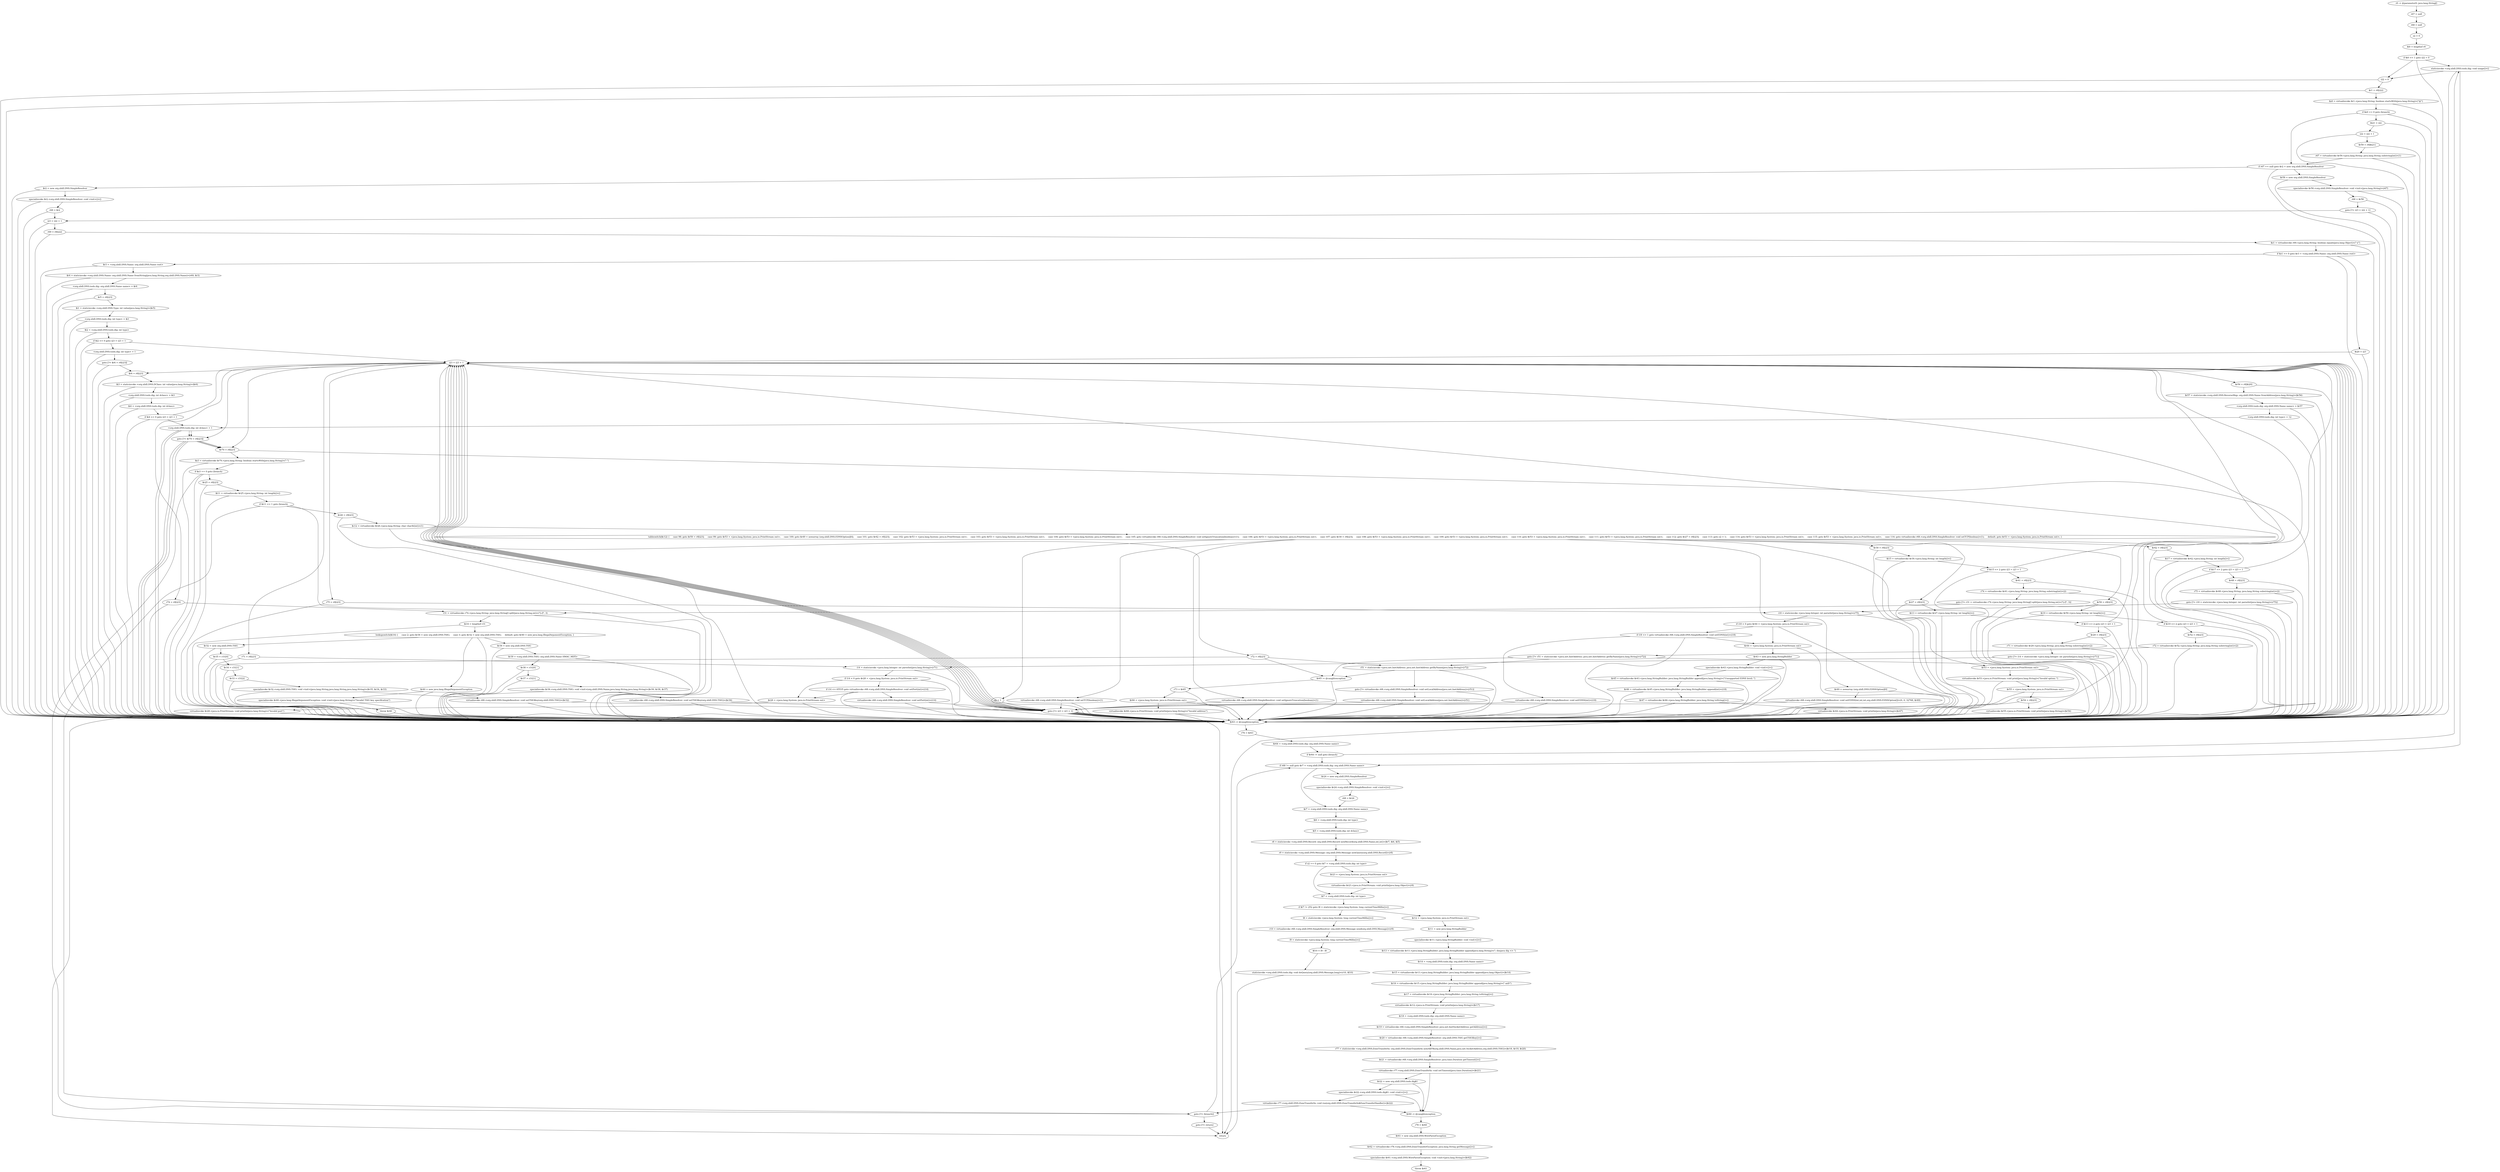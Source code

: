 digraph "unitGraph" {
    "r0 := @parameter0: java.lang.String[]"
    "r67 = null"
    "r68 = null"
    "z2 = 0"
    "$i0 = lengthof r0"
    "if $i0 >= 1 goto i22 = 0"
    "staticinvoke <org.xbill.DNS.tools.dig: void usage()>()"
    "i22 = 0"
    "$r1 = r0[i22]"
    "$z0 = virtualinvoke $r1.<java.lang.String: boolean startsWith(java.lang.String)>(\"@\")"
    "if $z0 == 0 goto (branch)"
    "$i21 = i22"
    "i22 = i22 + 1"
    "$r59 = r0[$i21]"
    "r67 = virtualinvoke $r59.<java.lang.String: java.lang.String substring(int)>(1)"
    "if r67 == null goto $r2 = new org.xbill.DNS.SimpleResolver"
    "$r58 = new org.xbill.DNS.SimpleResolver"
    "specialinvoke $r58.<org.xbill.DNS.SimpleResolver: void <init>(java.lang.String)>(r67)"
    "r68 = $r58"
    "goto [?= i23 = i22 + 1]"
    "$r2 = new org.xbill.DNS.SimpleResolver"
    "specialinvoke $r2.<org.xbill.DNS.SimpleResolver: void <init>()>()"
    "r68 = $r2"
    "i23 = i22 + 1"
    "r69 = r0[i22]"
    "$z1 = virtualinvoke r69.<java.lang.String: boolean equals(java.lang.Object)>(\"-x\")"
    "if $z1 == 0 goto $r3 = <org.xbill.DNS.Name: org.xbill.DNS.Name root>"
    "$i20 = i23"
    "i23 = i23 + 1"
    "$r56 = r0[$i20]"
    "$r57 = staticinvoke <org.xbill.DNS.ReverseMap: org.xbill.DNS.Name fromAddress(java.lang.String)>($r56)"
    "<org.xbill.DNS.tools.dig: org.xbill.DNS.Name name> = $r57"
    "<org.xbill.DNS.tools.dig: int type> = 12"
    "<org.xbill.DNS.tools.dig: int dclass> = 1"
    "goto [?= $r70 = r0[i23]]"
    "$r3 = <org.xbill.DNS.Name: org.xbill.DNS.Name root>"
    "$r4 = staticinvoke <org.xbill.DNS.Name: org.xbill.DNS.Name fromString(java.lang.String,org.xbill.DNS.Name)>(r69, $r3)"
    "<org.xbill.DNS.tools.dig: org.xbill.DNS.Name name> = $r4"
    "$r5 = r0[i23]"
    "$i1 = staticinvoke <org.xbill.DNS.Type: int value(java.lang.String)>($r5)"
    "<org.xbill.DNS.tools.dig: int type> = $i1"
    "$i2 = <org.xbill.DNS.tools.dig: int type>"
    "if $i2 >= 0 goto i23 = i23 + 1"
    "<org.xbill.DNS.tools.dig: int type> = 1"
    "goto [?= $r6 = r0[i23]]"
    "$r6 = r0[i23]"
    "$i3 = staticinvoke <org.xbill.DNS.DClass: int value(java.lang.String)>($r6)"
    "<org.xbill.DNS.tools.dig: int dclass> = $i3"
    "$i4 = <org.xbill.DNS.tools.dig: int dclass>"
    "if $i4 >= 0 goto i23 = i23 + 1"
    "$r70 = r0[i23]"
    "$z3 = virtualinvoke $r70.<java.lang.String: boolean startsWith(java.lang.String)>(\"-\")"
    "if $z3 == 0 goto (branch)"
    "$r25 = r0[i23]"
    "$i11 = virtualinvoke $r25.<java.lang.String: int length()>()"
    "if $i11 <= 1 goto (branch)"
    "$r26 = r0[i23]"
    "$c12 = virtualinvoke $r26.<java.lang.String: char charAt(int)>(1)"
    "tableswitch($c12) {     case 98: goto $r50 = r0[i23];     case 99: goto $r53 = <java.lang.System: java.io.PrintStream out>;     case 100: goto $r49 = newarray (org.xbill.DNS.EDNSOption)[0];     case 101: goto $r42 = r0[i23];     case 102: goto $r53 = <java.lang.System: java.io.PrintStream out>;     case 103: goto $r53 = <java.lang.System: java.io.PrintStream out>;     case 104: goto $r53 = <java.lang.System: java.io.PrintStream out>;     case 105: goto virtualinvoke r68.<org.xbill.DNS.SimpleResolver: void setIgnoreTruncation(boolean)>(1);     case 106: goto $r53 = <java.lang.System: java.io.PrintStream out>;     case 107: goto $r30 = r0[i23];     case 108: goto $r53 = <java.lang.System: java.io.PrintStream out>;     case 109: goto $r53 = <java.lang.System: java.io.PrintStream out>;     case 110: goto $r53 = <java.lang.System: java.io.PrintStream out>;     case 111: goto $r53 = <java.lang.System: java.io.PrintStream out>;     case 112: goto $r27 = r0[i23];     case 113: goto z2 = 1;     case 114: goto $r53 = <java.lang.System: java.io.PrintStream out>;     case 115: goto $r53 = <java.lang.System: java.io.PrintStream out>;     case 116: goto virtualinvoke r68.<org.xbill.DNS.SimpleResolver: void setTCP(boolean)>(1);     default: goto $r53 = <java.lang.System: java.io.PrintStream out>; }"
    "$r27 = r0[i23]"
    "$i13 = virtualinvoke $r27.<java.lang.String: int length()>()"
    "if $i13 <= 2 goto i23 = i23 + 1"
    "$r29 = r0[i23]"
    "r71 = virtualinvoke $r29.<java.lang.String: java.lang.String substring(int)>(2)"
    "goto [?= i14 = staticinvoke <java.lang.Integer: int parseInt(java.lang.String)>(r71)]"
    "r71 = r0[i23]"
    "i14 = staticinvoke <java.lang.Integer: int parseInt(java.lang.String)>(r71)"
    "if i14 < 0 goto $r28 = <java.lang.System: java.io.PrintStream out>"
    "if i14 <= 65535 goto virtualinvoke r68.<org.xbill.DNS.SimpleResolver: void setPort(int)>(i14)"
    "$r28 = <java.lang.System: java.io.PrintStream out>"
    "virtualinvoke $r28.<java.io.PrintStream: void println(java.lang.String)>(\"Invalid port\")"
    "return"
    "virtualinvoke r68.<org.xbill.DNS.SimpleResolver: void setPort(int)>(i14)"
    "goto [?= i23 = i23 + 1]"
    "$r50 = r0[i23]"
    "$i19 = virtualinvoke $r50.<java.lang.String: int length()>()"
    "if $i19 <= 2 goto i23 = i23 + 1"
    "$r52 = r0[i23]"
    "r72 = virtualinvoke $r52.<java.lang.String: java.lang.String substring(int)>(2)"
    "goto [?= r51 = staticinvoke <java.net.InetAddress: java.net.InetAddress getByName(java.lang.String)>(r72)]"
    "r72 = r0[i23]"
    "r51 = staticinvoke <java.net.InetAddress: java.net.InetAddress getByName(java.lang.String)>(r72)"
    "goto [?= virtualinvoke r68.<org.xbill.DNS.SimpleResolver: void setLocalAddress(java.net.InetAddress)>(r51)]"
    "$r65 := @caughtexception"
    "r73 = $r65"
    "$r66 = <java.lang.System: java.io.PrintStream out>"
    "virtualinvoke $r66.<java.io.PrintStream: void println(java.lang.String)>(\"Invalid address\")"
    "virtualinvoke r68.<org.xbill.DNS.SimpleResolver: void setLocalAddress(java.net.InetAddress)>(r51)"
    "$r30 = r0[i23]"
    "$i15 = virtualinvoke $r30.<java.lang.String: int length()>()"
    "if $i15 <= 2 goto i23 = i23 + 1"
    "$r41 = r0[i23]"
    "r74 = virtualinvoke $r41.<java.lang.String: java.lang.String substring(int)>(2)"
    "goto [?= r31 = virtualinvoke r74.<java.lang.String: java.lang.String[] split(java.lang.String,int)>(\"[:/]\", 3)]"
    "r74 = r0[i23]"
    "r31 = virtualinvoke r74.<java.lang.String: java.lang.String[] split(java.lang.String,int)>(\"[:/]\", 3)"
    "$i16 = lengthof r31"
    "lookupswitch($i16) {     case 2: goto $r36 = new org.xbill.DNS.TSIG;     case 3: goto $r32 = new org.xbill.DNS.TSIG;     default: goto $r40 = new java.lang.IllegalArgumentException; }"
    "$r36 = new org.xbill.DNS.TSIG"
    "$r39 = <org.xbill.DNS.TSIG: org.xbill.DNS.Name HMAC_MD5>"
    "$r38 = r31[0]"
    "$r37 = r31[1]"
    "specialinvoke $r36.<org.xbill.DNS.TSIG: void <init>(org.xbill.DNS.Name,java.lang.String,java.lang.String)>($r39, $r38, $r37)"
    "virtualinvoke r68.<org.xbill.DNS.SimpleResolver: void setTSIGKey(org.xbill.DNS.TSIG)>($r36)"
    "$r32 = new org.xbill.DNS.TSIG"
    "$r35 = r31[0]"
    "$r34 = r31[1]"
    "$r33 = r31[2]"
    "specialinvoke $r32.<org.xbill.DNS.TSIG: void <init>(java.lang.String,java.lang.String,java.lang.String)>($r35, $r34, $r33)"
    "virtualinvoke r68.<org.xbill.DNS.SimpleResolver: void setTSIGKey(org.xbill.DNS.TSIG)>($r32)"
    "$r40 = new java.lang.IllegalArgumentException"
    "specialinvoke $r40.<java.lang.IllegalArgumentException: void <init>(java.lang.String)>(\"Invalid TSIG key specification\")"
    "throw $r40"
    "virtualinvoke r68.<org.xbill.DNS.SimpleResolver: void setTCP(boolean)>(1)"
    "virtualinvoke r68.<org.xbill.DNS.SimpleResolver: void setIgnoreTruncation(boolean)>(1)"
    "$r42 = r0[i23]"
    "$i17 = virtualinvoke $r42.<java.lang.String: int length()>()"
    "if $i17 <= 2 goto i23 = i23 + 1"
    "$r48 = r0[i23]"
    "r75 = virtualinvoke $r48.<java.lang.String: java.lang.String substring(int)>(2)"
    "goto [?= i18 = staticinvoke <java.lang.Integer: int parseInt(java.lang.String)>(r75)]"
    "r75 = r0[i23]"
    "i18 = staticinvoke <java.lang.Integer: int parseInt(java.lang.String)>(r75)"
    "if i18 < 0 goto $r44 = <java.lang.System: java.io.PrintStream out>"
    "if i18 <= 1 goto virtualinvoke r68.<org.xbill.DNS.SimpleResolver: void setEDNS(int)>(i18)"
    "$r44 = <java.lang.System: java.io.PrintStream out>"
    "$r43 = new java.lang.StringBuilder"
    "specialinvoke $r43.<java.lang.StringBuilder: void <init>()>()"
    "$r45 = virtualinvoke $r43.<java.lang.StringBuilder: java.lang.StringBuilder append(java.lang.String)>(\"Unsupported EDNS level: \")"
    "$r46 = virtualinvoke $r45.<java.lang.StringBuilder: java.lang.StringBuilder append(int)>(i18)"
    "$r47 = virtualinvoke $r46.<java.lang.StringBuilder: java.lang.String toString()>()"
    "virtualinvoke $r44.<java.io.PrintStream: void println(java.lang.String)>($r47)"
    "virtualinvoke r68.<org.xbill.DNS.SimpleResolver: void setEDNS(int)>(i18)"
    "$r49 = newarray (org.xbill.DNS.EDNSOption)[0]"
    "virtualinvoke r68.<org.xbill.DNS.SimpleResolver: void setEDNS(int,int,int,org.xbill.DNS.EDNSOption[])>(0, 0, 32768, $r49)"
    "z2 = 1"
    "$r53 = <java.lang.System: java.io.PrintStream out>"
    "virtualinvoke $r53.<java.io.PrintStream: void print(java.lang.String)>(\"Invalid option: \")"
    "$r55 = <java.lang.System: java.io.PrintStream out>"
    "$r54 = r0[i23]"
    "virtualinvoke $r55.<java.io.PrintStream: void println(java.lang.String)>($r54)"
    "goto [?= (branch)]"
    "$r63 := @caughtexception"
    "r76 = $r63"
    "$r64 = <org.xbill.DNS.tools.dig: org.xbill.DNS.Name name>"
    "if $r64 != null goto (branch)"
    "if r68 != null goto $r7 = <org.xbill.DNS.tools.dig: org.xbill.DNS.Name name>"
    "$r24 = new org.xbill.DNS.SimpleResolver"
    "specialinvoke $r24.<org.xbill.DNS.SimpleResolver: void <init>()>()"
    "r68 = $r24"
    "$r7 = <org.xbill.DNS.tools.dig: org.xbill.DNS.Name name>"
    "$i6 = <org.xbill.DNS.tools.dig: int type>"
    "$i5 = <org.xbill.DNS.tools.dig: int dclass>"
    "r8 = staticinvoke <org.xbill.DNS.Record: org.xbill.DNS.Record newRecord(org.xbill.DNS.Name,int,int)>($r7, $i6, $i5)"
    "r9 = staticinvoke <org.xbill.DNS.Message: org.xbill.DNS.Message newQuery(org.xbill.DNS.Record)>(r8)"
    "if z2 == 0 goto $i7 = <org.xbill.DNS.tools.dig: int type>"
    "$r23 = <java.lang.System: java.io.PrintStream out>"
    "virtualinvoke $r23.<java.io.PrintStream: void println(java.lang.Object)>(r9)"
    "$i7 = <org.xbill.DNS.tools.dig: int type>"
    "if $i7 != 252 goto l8 = staticinvoke <java.lang.System: long currentTimeMillis()>()"
    "$r12 = <java.lang.System: java.io.PrintStream out>"
    "$r11 = new java.lang.StringBuilder"
    "specialinvoke $r11.<java.lang.StringBuilder: void <init>()>()"
    "$r13 = virtualinvoke $r11.<java.lang.StringBuilder: java.lang.StringBuilder append(java.lang.String)>(\"; dnsjava dig <> \")"
    "$r14 = <org.xbill.DNS.tools.dig: org.xbill.DNS.Name name>"
    "$r15 = virtualinvoke $r13.<java.lang.StringBuilder: java.lang.StringBuilder append(java.lang.Object)>($r14)"
    "$r16 = virtualinvoke $r15.<java.lang.StringBuilder: java.lang.StringBuilder append(java.lang.String)>(\" axfr\")"
    "$r17 = virtualinvoke $r16.<java.lang.StringBuilder: java.lang.String toString()>()"
    "virtualinvoke $r12.<java.io.PrintStream: void println(java.lang.String)>($r17)"
    "$r18 = <org.xbill.DNS.tools.dig: org.xbill.DNS.Name name>"
    "$r19 = virtualinvoke r68.<org.xbill.DNS.SimpleResolver: java.net.InetSocketAddress getAddress()>()"
    "$r20 = virtualinvoke r68.<org.xbill.DNS.SimpleResolver: org.xbill.DNS.TSIG getTSIGKey()>()"
    "r77 = staticinvoke <org.xbill.DNS.ZoneTransferIn: org.xbill.DNS.ZoneTransferIn newAXFR(org.xbill.DNS.Name,java.net.SocketAddress,org.xbill.DNS.TSIG)>($r18, $r19, $r20)"
    "$r21 = virtualinvoke r68.<org.xbill.DNS.SimpleResolver: java.time.Duration getTimeout()>()"
    "virtualinvoke r77.<org.xbill.DNS.ZoneTransferIn: void setTimeout(java.time.Duration)>($r21)"
    "$r22 = new org.xbill.DNS.tools.dig$1"
    "specialinvoke $r22.<org.xbill.DNS.tools.dig$1: void <init>()>()"
    "virtualinvoke r77.<org.xbill.DNS.ZoneTransferIn: void run(org.xbill.DNS.ZoneTransferIn$ZoneTransferHandler)>($r22)"
    "$r60 := @caughtexception"
    "r78 = $r60"
    "$r61 = new org.xbill.DNS.WireParseException"
    "$r62 = virtualinvoke r78.<org.xbill.DNS.ZoneTransferException: java.lang.String getMessage()>()"
    "specialinvoke $r61.<org.xbill.DNS.WireParseException: void <init>(java.lang.String)>($r62)"
    "throw $r61"
    "goto [?= return]"
    "l8 = staticinvoke <java.lang.System: long currentTimeMillis()>()"
    "r10 = virtualinvoke r68.<org.xbill.DNS.SimpleResolver: org.xbill.DNS.Message send(org.xbill.DNS.Message)>(r9)"
    "l9 = staticinvoke <java.lang.System: long currentTimeMillis()>()"
    "$l10 = l9 - l8"
    "staticinvoke <org.xbill.DNS.tools.dig: void doQuery(org.xbill.DNS.Message,long)>(r10, $l10)"
    "r0 := @parameter0: java.lang.String[]"->"r67 = null";
    "r67 = null"->"r68 = null";
    "r68 = null"->"z2 = 0";
    "z2 = 0"->"$i0 = lengthof r0";
    "$i0 = lengthof r0"->"if $i0 >= 1 goto i22 = 0";
    "if $i0 >= 1 goto i22 = 0"->"staticinvoke <org.xbill.DNS.tools.dig: void usage()>()";
    "if $i0 >= 1 goto i22 = 0"->"i22 = 0";
    "if $i0 >= 1 goto i22 = 0"->"$r63 := @caughtexception";
    "staticinvoke <org.xbill.DNS.tools.dig: void usage()>()"->"i22 = 0";
    "staticinvoke <org.xbill.DNS.tools.dig: void usage()>()"->"$r63 := @caughtexception";
    "i22 = 0"->"$r1 = r0[i22]";
    "i22 = 0"->"$r63 := @caughtexception";
    "$r1 = r0[i22]"->"$z0 = virtualinvoke $r1.<java.lang.String: boolean startsWith(java.lang.String)>(\"@\")";
    "$r1 = r0[i22]"->"$r63 := @caughtexception";
    "$z0 = virtualinvoke $r1.<java.lang.String: boolean startsWith(java.lang.String)>(\"@\")"->"if $z0 == 0 goto (branch)";
    "$z0 = virtualinvoke $r1.<java.lang.String: boolean startsWith(java.lang.String)>(\"@\")"->"$r63 := @caughtexception";
    "if $z0 == 0 goto (branch)"->"$i21 = i22";
    "if $z0 == 0 goto (branch)"->"if r67 == null goto $r2 = new org.xbill.DNS.SimpleResolver";
    "if $z0 == 0 goto (branch)"->"$r63 := @caughtexception";
    "$i21 = i22"->"i22 = i22 + 1";
    "$i21 = i22"->"$r63 := @caughtexception";
    "i22 = i22 + 1"->"$r59 = r0[$i21]";
    "i22 = i22 + 1"->"$r63 := @caughtexception";
    "$r59 = r0[$i21]"->"r67 = virtualinvoke $r59.<java.lang.String: java.lang.String substring(int)>(1)";
    "$r59 = r0[$i21]"->"$r63 := @caughtexception";
    "r67 = virtualinvoke $r59.<java.lang.String: java.lang.String substring(int)>(1)"->"if r67 == null goto $r2 = new org.xbill.DNS.SimpleResolver";
    "r67 = virtualinvoke $r59.<java.lang.String: java.lang.String substring(int)>(1)"->"$r63 := @caughtexception";
    "if r67 == null goto $r2 = new org.xbill.DNS.SimpleResolver"->"$r58 = new org.xbill.DNS.SimpleResolver";
    "if r67 == null goto $r2 = new org.xbill.DNS.SimpleResolver"->"$r2 = new org.xbill.DNS.SimpleResolver";
    "if r67 == null goto $r2 = new org.xbill.DNS.SimpleResolver"->"$r63 := @caughtexception";
    "$r58 = new org.xbill.DNS.SimpleResolver"->"specialinvoke $r58.<org.xbill.DNS.SimpleResolver: void <init>(java.lang.String)>(r67)";
    "$r58 = new org.xbill.DNS.SimpleResolver"->"$r63 := @caughtexception";
    "specialinvoke $r58.<org.xbill.DNS.SimpleResolver: void <init>(java.lang.String)>(r67)"->"r68 = $r58";
    "specialinvoke $r58.<org.xbill.DNS.SimpleResolver: void <init>(java.lang.String)>(r67)"->"$r63 := @caughtexception";
    "r68 = $r58"->"goto [?= i23 = i22 + 1]";
    "r68 = $r58"->"$r63 := @caughtexception";
    "goto [?= i23 = i22 + 1]"->"i23 = i22 + 1";
    "goto [?= i23 = i22 + 1]"->"$r63 := @caughtexception";
    "$r2 = new org.xbill.DNS.SimpleResolver"->"specialinvoke $r2.<org.xbill.DNS.SimpleResolver: void <init>()>()";
    "$r2 = new org.xbill.DNS.SimpleResolver"->"$r63 := @caughtexception";
    "specialinvoke $r2.<org.xbill.DNS.SimpleResolver: void <init>()>()"->"r68 = $r2";
    "specialinvoke $r2.<org.xbill.DNS.SimpleResolver: void <init>()>()"->"$r63 := @caughtexception";
    "r68 = $r2"->"i23 = i22 + 1";
    "r68 = $r2"->"$r63 := @caughtexception";
    "i23 = i22 + 1"->"r69 = r0[i22]";
    "i23 = i22 + 1"->"$r63 := @caughtexception";
    "r69 = r0[i22]"->"$z1 = virtualinvoke r69.<java.lang.String: boolean equals(java.lang.Object)>(\"-x\")";
    "r69 = r0[i22]"->"$r63 := @caughtexception";
    "$z1 = virtualinvoke r69.<java.lang.String: boolean equals(java.lang.Object)>(\"-x\")"->"if $z1 == 0 goto $r3 = <org.xbill.DNS.Name: org.xbill.DNS.Name root>";
    "$z1 = virtualinvoke r69.<java.lang.String: boolean equals(java.lang.Object)>(\"-x\")"->"$r63 := @caughtexception";
    "if $z1 == 0 goto $r3 = <org.xbill.DNS.Name: org.xbill.DNS.Name root>"->"$i20 = i23";
    "if $z1 == 0 goto $r3 = <org.xbill.DNS.Name: org.xbill.DNS.Name root>"->"$r3 = <org.xbill.DNS.Name: org.xbill.DNS.Name root>";
    "if $z1 == 0 goto $r3 = <org.xbill.DNS.Name: org.xbill.DNS.Name root>"->"$r63 := @caughtexception";
    "$i20 = i23"->"i23 = i23 + 1";
    "$i20 = i23"->"$r63 := @caughtexception";
    "i23 = i23 + 1"->"$r56 = r0[$i20]";
    "i23 = i23 + 1"->"$r63 := @caughtexception";
    "$r56 = r0[$i20]"->"$r57 = staticinvoke <org.xbill.DNS.ReverseMap: org.xbill.DNS.Name fromAddress(java.lang.String)>($r56)";
    "$r56 = r0[$i20]"->"$r63 := @caughtexception";
    "$r57 = staticinvoke <org.xbill.DNS.ReverseMap: org.xbill.DNS.Name fromAddress(java.lang.String)>($r56)"->"<org.xbill.DNS.tools.dig: org.xbill.DNS.Name name> = $r57";
    "$r57 = staticinvoke <org.xbill.DNS.ReverseMap: org.xbill.DNS.Name fromAddress(java.lang.String)>($r56)"->"$r63 := @caughtexception";
    "<org.xbill.DNS.tools.dig: org.xbill.DNS.Name name> = $r57"->"<org.xbill.DNS.tools.dig: int type> = 12";
    "<org.xbill.DNS.tools.dig: org.xbill.DNS.Name name> = $r57"->"$r63 := @caughtexception";
    "<org.xbill.DNS.tools.dig: int type> = 12"->"<org.xbill.DNS.tools.dig: int dclass> = 1";
    "<org.xbill.DNS.tools.dig: int type> = 12"->"$r63 := @caughtexception";
    "<org.xbill.DNS.tools.dig: int dclass> = 1"->"goto [?= $r70 = r0[i23]]";
    "<org.xbill.DNS.tools.dig: int dclass> = 1"->"$r63 := @caughtexception";
    "goto [?= $r70 = r0[i23]]"->"$r70 = r0[i23]";
    "goto [?= $r70 = r0[i23]]"->"$r63 := @caughtexception";
    "$r3 = <org.xbill.DNS.Name: org.xbill.DNS.Name root>"->"$r4 = staticinvoke <org.xbill.DNS.Name: org.xbill.DNS.Name fromString(java.lang.String,org.xbill.DNS.Name)>(r69, $r3)";
    "$r3 = <org.xbill.DNS.Name: org.xbill.DNS.Name root>"->"$r63 := @caughtexception";
    "$r4 = staticinvoke <org.xbill.DNS.Name: org.xbill.DNS.Name fromString(java.lang.String,org.xbill.DNS.Name)>(r69, $r3)"->"<org.xbill.DNS.tools.dig: org.xbill.DNS.Name name> = $r4";
    "$r4 = staticinvoke <org.xbill.DNS.Name: org.xbill.DNS.Name fromString(java.lang.String,org.xbill.DNS.Name)>(r69, $r3)"->"$r63 := @caughtexception";
    "<org.xbill.DNS.tools.dig: org.xbill.DNS.Name name> = $r4"->"$r5 = r0[i23]";
    "<org.xbill.DNS.tools.dig: org.xbill.DNS.Name name> = $r4"->"$r63 := @caughtexception";
    "$r5 = r0[i23]"->"$i1 = staticinvoke <org.xbill.DNS.Type: int value(java.lang.String)>($r5)";
    "$r5 = r0[i23]"->"$r63 := @caughtexception";
    "$i1 = staticinvoke <org.xbill.DNS.Type: int value(java.lang.String)>($r5)"->"<org.xbill.DNS.tools.dig: int type> = $i1";
    "$i1 = staticinvoke <org.xbill.DNS.Type: int value(java.lang.String)>($r5)"->"$r63 := @caughtexception";
    "<org.xbill.DNS.tools.dig: int type> = $i1"->"$i2 = <org.xbill.DNS.tools.dig: int type>";
    "<org.xbill.DNS.tools.dig: int type> = $i1"->"$r63 := @caughtexception";
    "$i2 = <org.xbill.DNS.tools.dig: int type>"->"if $i2 >= 0 goto i23 = i23 + 1";
    "$i2 = <org.xbill.DNS.tools.dig: int type>"->"$r63 := @caughtexception";
    "if $i2 >= 0 goto i23 = i23 + 1"->"<org.xbill.DNS.tools.dig: int type> = 1";
    "if $i2 >= 0 goto i23 = i23 + 1"->"i23 = i23 + 1";
    "if $i2 >= 0 goto i23 = i23 + 1"->"$r63 := @caughtexception";
    "<org.xbill.DNS.tools.dig: int type> = 1"->"goto [?= $r6 = r0[i23]]";
    "<org.xbill.DNS.tools.dig: int type> = 1"->"$r63 := @caughtexception";
    "goto [?= $r6 = r0[i23]]"->"$r6 = r0[i23]";
    "goto [?= $r6 = r0[i23]]"->"$r63 := @caughtexception";
    "i23 = i23 + 1"->"$r6 = r0[i23]";
    "i23 = i23 + 1"->"$r63 := @caughtexception";
    "$r6 = r0[i23]"->"$i3 = staticinvoke <org.xbill.DNS.DClass: int value(java.lang.String)>($r6)";
    "$r6 = r0[i23]"->"$r63 := @caughtexception";
    "$i3 = staticinvoke <org.xbill.DNS.DClass: int value(java.lang.String)>($r6)"->"<org.xbill.DNS.tools.dig: int dclass> = $i3";
    "$i3 = staticinvoke <org.xbill.DNS.DClass: int value(java.lang.String)>($r6)"->"$r63 := @caughtexception";
    "<org.xbill.DNS.tools.dig: int dclass> = $i3"->"$i4 = <org.xbill.DNS.tools.dig: int dclass>";
    "<org.xbill.DNS.tools.dig: int dclass> = $i3"->"$r63 := @caughtexception";
    "$i4 = <org.xbill.DNS.tools.dig: int dclass>"->"if $i4 >= 0 goto i23 = i23 + 1";
    "$i4 = <org.xbill.DNS.tools.dig: int dclass>"->"$r63 := @caughtexception";
    "if $i4 >= 0 goto i23 = i23 + 1"->"<org.xbill.DNS.tools.dig: int dclass> = 1";
    "if $i4 >= 0 goto i23 = i23 + 1"->"i23 = i23 + 1";
    "if $i4 >= 0 goto i23 = i23 + 1"->"$r63 := @caughtexception";
    "<org.xbill.DNS.tools.dig: int dclass> = 1"->"goto [?= $r70 = r0[i23]]";
    "<org.xbill.DNS.tools.dig: int dclass> = 1"->"$r63 := @caughtexception";
    "goto [?= $r70 = r0[i23]]"->"$r70 = r0[i23]";
    "goto [?= $r70 = r0[i23]]"->"$r63 := @caughtexception";
    "i23 = i23 + 1"->"$r70 = r0[i23]";
    "i23 = i23 + 1"->"$r63 := @caughtexception";
    "$r70 = r0[i23]"->"$z3 = virtualinvoke $r70.<java.lang.String: boolean startsWith(java.lang.String)>(\"-\")";
    "$r70 = r0[i23]"->"$r63 := @caughtexception";
    "$z3 = virtualinvoke $r70.<java.lang.String: boolean startsWith(java.lang.String)>(\"-\")"->"if $z3 == 0 goto (branch)";
    "$z3 = virtualinvoke $r70.<java.lang.String: boolean startsWith(java.lang.String)>(\"-\")"->"$r63 := @caughtexception";
    "if $z3 == 0 goto (branch)"->"$r25 = r0[i23]";
    "if $z3 == 0 goto (branch)"->"goto [?= (branch)]";
    "if $z3 == 0 goto (branch)"->"$r63 := @caughtexception";
    "$r25 = r0[i23]"->"$i11 = virtualinvoke $r25.<java.lang.String: int length()>()";
    "$r25 = r0[i23]"->"$r63 := @caughtexception";
    "$i11 = virtualinvoke $r25.<java.lang.String: int length()>()"->"if $i11 <= 1 goto (branch)";
    "$i11 = virtualinvoke $r25.<java.lang.String: int length()>()"->"$r63 := @caughtexception";
    "if $i11 <= 1 goto (branch)"->"$r26 = r0[i23]";
    "if $i11 <= 1 goto (branch)"->"goto [?= (branch)]";
    "if $i11 <= 1 goto (branch)"->"$r63 := @caughtexception";
    "$r26 = r0[i23]"->"$c12 = virtualinvoke $r26.<java.lang.String: char charAt(int)>(1)";
    "$r26 = r0[i23]"->"$r63 := @caughtexception";
    "$c12 = virtualinvoke $r26.<java.lang.String: char charAt(int)>(1)"->"tableswitch($c12) {     case 98: goto $r50 = r0[i23];     case 99: goto $r53 = <java.lang.System: java.io.PrintStream out>;     case 100: goto $r49 = newarray (org.xbill.DNS.EDNSOption)[0];     case 101: goto $r42 = r0[i23];     case 102: goto $r53 = <java.lang.System: java.io.PrintStream out>;     case 103: goto $r53 = <java.lang.System: java.io.PrintStream out>;     case 104: goto $r53 = <java.lang.System: java.io.PrintStream out>;     case 105: goto virtualinvoke r68.<org.xbill.DNS.SimpleResolver: void setIgnoreTruncation(boolean)>(1);     case 106: goto $r53 = <java.lang.System: java.io.PrintStream out>;     case 107: goto $r30 = r0[i23];     case 108: goto $r53 = <java.lang.System: java.io.PrintStream out>;     case 109: goto $r53 = <java.lang.System: java.io.PrintStream out>;     case 110: goto $r53 = <java.lang.System: java.io.PrintStream out>;     case 111: goto $r53 = <java.lang.System: java.io.PrintStream out>;     case 112: goto $r27 = r0[i23];     case 113: goto z2 = 1;     case 114: goto $r53 = <java.lang.System: java.io.PrintStream out>;     case 115: goto $r53 = <java.lang.System: java.io.PrintStream out>;     case 116: goto virtualinvoke r68.<org.xbill.DNS.SimpleResolver: void setTCP(boolean)>(1);     default: goto $r53 = <java.lang.System: java.io.PrintStream out>; }";
    "$c12 = virtualinvoke $r26.<java.lang.String: char charAt(int)>(1)"->"$r63 := @caughtexception";
    "tableswitch($c12) {     case 98: goto $r50 = r0[i23];     case 99: goto $r53 = <java.lang.System: java.io.PrintStream out>;     case 100: goto $r49 = newarray (org.xbill.DNS.EDNSOption)[0];     case 101: goto $r42 = r0[i23];     case 102: goto $r53 = <java.lang.System: java.io.PrintStream out>;     case 103: goto $r53 = <java.lang.System: java.io.PrintStream out>;     case 104: goto $r53 = <java.lang.System: java.io.PrintStream out>;     case 105: goto virtualinvoke r68.<org.xbill.DNS.SimpleResolver: void setIgnoreTruncation(boolean)>(1);     case 106: goto $r53 = <java.lang.System: java.io.PrintStream out>;     case 107: goto $r30 = r0[i23];     case 108: goto $r53 = <java.lang.System: java.io.PrintStream out>;     case 109: goto $r53 = <java.lang.System: java.io.PrintStream out>;     case 110: goto $r53 = <java.lang.System: java.io.PrintStream out>;     case 111: goto $r53 = <java.lang.System: java.io.PrintStream out>;     case 112: goto $r27 = r0[i23];     case 113: goto z2 = 1;     case 114: goto $r53 = <java.lang.System: java.io.PrintStream out>;     case 115: goto $r53 = <java.lang.System: java.io.PrintStream out>;     case 116: goto virtualinvoke r68.<org.xbill.DNS.SimpleResolver: void setTCP(boolean)>(1);     default: goto $r53 = <java.lang.System: java.io.PrintStream out>; }"->"$r50 = r0[i23]";
    "tableswitch($c12) {     case 98: goto $r50 = r0[i23];     case 99: goto $r53 = <java.lang.System: java.io.PrintStream out>;     case 100: goto $r49 = newarray (org.xbill.DNS.EDNSOption)[0];     case 101: goto $r42 = r0[i23];     case 102: goto $r53 = <java.lang.System: java.io.PrintStream out>;     case 103: goto $r53 = <java.lang.System: java.io.PrintStream out>;     case 104: goto $r53 = <java.lang.System: java.io.PrintStream out>;     case 105: goto virtualinvoke r68.<org.xbill.DNS.SimpleResolver: void setIgnoreTruncation(boolean)>(1);     case 106: goto $r53 = <java.lang.System: java.io.PrintStream out>;     case 107: goto $r30 = r0[i23];     case 108: goto $r53 = <java.lang.System: java.io.PrintStream out>;     case 109: goto $r53 = <java.lang.System: java.io.PrintStream out>;     case 110: goto $r53 = <java.lang.System: java.io.PrintStream out>;     case 111: goto $r53 = <java.lang.System: java.io.PrintStream out>;     case 112: goto $r27 = r0[i23];     case 113: goto z2 = 1;     case 114: goto $r53 = <java.lang.System: java.io.PrintStream out>;     case 115: goto $r53 = <java.lang.System: java.io.PrintStream out>;     case 116: goto virtualinvoke r68.<org.xbill.DNS.SimpleResolver: void setTCP(boolean)>(1);     default: goto $r53 = <java.lang.System: java.io.PrintStream out>; }"->"$r53 = <java.lang.System: java.io.PrintStream out>";
    "tableswitch($c12) {     case 98: goto $r50 = r0[i23];     case 99: goto $r53 = <java.lang.System: java.io.PrintStream out>;     case 100: goto $r49 = newarray (org.xbill.DNS.EDNSOption)[0];     case 101: goto $r42 = r0[i23];     case 102: goto $r53 = <java.lang.System: java.io.PrintStream out>;     case 103: goto $r53 = <java.lang.System: java.io.PrintStream out>;     case 104: goto $r53 = <java.lang.System: java.io.PrintStream out>;     case 105: goto virtualinvoke r68.<org.xbill.DNS.SimpleResolver: void setIgnoreTruncation(boolean)>(1);     case 106: goto $r53 = <java.lang.System: java.io.PrintStream out>;     case 107: goto $r30 = r0[i23];     case 108: goto $r53 = <java.lang.System: java.io.PrintStream out>;     case 109: goto $r53 = <java.lang.System: java.io.PrintStream out>;     case 110: goto $r53 = <java.lang.System: java.io.PrintStream out>;     case 111: goto $r53 = <java.lang.System: java.io.PrintStream out>;     case 112: goto $r27 = r0[i23];     case 113: goto z2 = 1;     case 114: goto $r53 = <java.lang.System: java.io.PrintStream out>;     case 115: goto $r53 = <java.lang.System: java.io.PrintStream out>;     case 116: goto virtualinvoke r68.<org.xbill.DNS.SimpleResolver: void setTCP(boolean)>(1);     default: goto $r53 = <java.lang.System: java.io.PrintStream out>; }"->"$r49 = newarray (org.xbill.DNS.EDNSOption)[0]";
    "tableswitch($c12) {     case 98: goto $r50 = r0[i23];     case 99: goto $r53 = <java.lang.System: java.io.PrintStream out>;     case 100: goto $r49 = newarray (org.xbill.DNS.EDNSOption)[0];     case 101: goto $r42 = r0[i23];     case 102: goto $r53 = <java.lang.System: java.io.PrintStream out>;     case 103: goto $r53 = <java.lang.System: java.io.PrintStream out>;     case 104: goto $r53 = <java.lang.System: java.io.PrintStream out>;     case 105: goto virtualinvoke r68.<org.xbill.DNS.SimpleResolver: void setIgnoreTruncation(boolean)>(1);     case 106: goto $r53 = <java.lang.System: java.io.PrintStream out>;     case 107: goto $r30 = r0[i23];     case 108: goto $r53 = <java.lang.System: java.io.PrintStream out>;     case 109: goto $r53 = <java.lang.System: java.io.PrintStream out>;     case 110: goto $r53 = <java.lang.System: java.io.PrintStream out>;     case 111: goto $r53 = <java.lang.System: java.io.PrintStream out>;     case 112: goto $r27 = r0[i23];     case 113: goto z2 = 1;     case 114: goto $r53 = <java.lang.System: java.io.PrintStream out>;     case 115: goto $r53 = <java.lang.System: java.io.PrintStream out>;     case 116: goto virtualinvoke r68.<org.xbill.DNS.SimpleResolver: void setTCP(boolean)>(1);     default: goto $r53 = <java.lang.System: java.io.PrintStream out>; }"->"$r42 = r0[i23]";
    "tableswitch($c12) {     case 98: goto $r50 = r0[i23];     case 99: goto $r53 = <java.lang.System: java.io.PrintStream out>;     case 100: goto $r49 = newarray (org.xbill.DNS.EDNSOption)[0];     case 101: goto $r42 = r0[i23];     case 102: goto $r53 = <java.lang.System: java.io.PrintStream out>;     case 103: goto $r53 = <java.lang.System: java.io.PrintStream out>;     case 104: goto $r53 = <java.lang.System: java.io.PrintStream out>;     case 105: goto virtualinvoke r68.<org.xbill.DNS.SimpleResolver: void setIgnoreTruncation(boolean)>(1);     case 106: goto $r53 = <java.lang.System: java.io.PrintStream out>;     case 107: goto $r30 = r0[i23];     case 108: goto $r53 = <java.lang.System: java.io.PrintStream out>;     case 109: goto $r53 = <java.lang.System: java.io.PrintStream out>;     case 110: goto $r53 = <java.lang.System: java.io.PrintStream out>;     case 111: goto $r53 = <java.lang.System: java.io.PrintStream out>;     case 112: goto $r27 = r0[i23];     case 113: goto z2 = 1;     case 114: goto $r53 = <java.lang.System: java.io.PrintStream out>;     case 115: goto $r53 = <java.lang.System: java.io.PrintStream out>;     case 116: goto virtualinvoke r68.<org.xbill.DNS.SimpleResolver: void setTCP(boolean)>(1);     default: goto $r53 = <java.lang.System: java.io.PrintStream out>; }"->"virtualinvoke r68.<org.xbill.DNS.SimpleResolver: void setIgnoreTruncation(boolean)>(1)";
    "tableswitch($c12) {     case 98: goto $r50 = r0[i23];     case 99: goto $r53 = <java.lang.System: java.io.PrintStream out>;     case 100: goto $r49 = newarray (org.xbill.DNS.EDNSOption)[0];     case 101: goto $r42 = r0[i23];     case 102: goto $r53 = <java.lang.System: java.io.PrintStream out>;     case 103: goto $r53 = <java.lang.System: java.io.PrintStream out>;     case 104: goto $r53 = <java.lang.System: java.io.PrintStream out>;     case 105: goto virtualinvoke r68.<org.xbill.DNS.SimpleResolver: void setIgnoreTruncation(boolean)>(1);     case 106: goto $r53 = <java.lang.System: java.io.PrintStream out>;     case 107: goto $r30 = r0[i23];     case 108: goto $r53 = <java.lang.System: java.io.PrintStream out>;     case 109: goto $r53 = <java.lang.System: java.io.PrintStream out>;     case 110: goto $r53 = <java.lang.System: java.io.PrintStream out>;     case 111: goto $r53 = <java.lang.System: java.io.PrintStream out>;     case 112: goto $r27 = r0[i23];     case 113: goto z2 = 1;     case 114: goto $r53 = <java.lang.System: java.io.PrintStream out>;     case 115: goto $r53 = <java.lang.System: java.io.PrintStream out>;     case 116: goto virtualinvoke r68.<org.xbill.DNS.SimpleResolver: void setTCP(boolean)>(1);     default: goto $r53 = <java.lang.System: java.io.PrintStream out>; }"->"$r30 = r0[i23]";
    "tableswitch($c12) {     case 98: goto $r50 = r0[i23];     case 99: goto $r53 = <java.lang.System: java.io.PrintStream out>;     case 100: goto $r49 = newarray (org.xbill.DNS.EDNSOption)[0];     case 101: goto $r42 = r0[i23];     case 102: goto $r53 = <java.lang.System: java.io.PrintStream out>;     case 103: goto $r53 = <java.lang.System: java.io.PrintStream out>;     case 104: goto $r53 = <java.lang.System: java.io.PrintStream out>;     case 105: goto virtualinvoke r68.<org.xbill.DNS.SimpleResolver: void setIgnoreTruncation(boolean)>(1);     case 106: goto $r53 = <java.lang.System: java.io.PrintStream out>;     case 107: goto $r30 = r0[i23];     case 108: goto $r53 = <java.lang.System: java.io.PrintStream out>;     case 109: goto $r53 = <java.lang.System: java.io.PrintStream out>;     case 110: goto $r53 = <java.lang.System: java.io.PrintStream out>;     case 111: goto $r53 = <java.lang.System: java.io.PrintStream out>;     case 112: goto $r27 = r0[i23];     case 113: goto z2 = 1;     case 114: goto $r53 = <java.lang.System: java.io.PrintStream out>;     case 115: goto $r53 = <java.lang.System: java.io.PrintStream out>;     case 116: goto virtualinvoke r68.<org.xbill.DNS.SimpleResolver: void setTCP(boolean)>(1);     default: goto $r53 = <java.lang.System: java.io.PrintStream out>; }"->"$r27 = r0[i23]";
    "tableswitch($c12) {     case 98: goto $r50 = r0[i23];     case 99: goto $r53 = <java.lang.System: java.io.PrintStream out>;     case 100: goto $r49 = newarray (org.xbill.DNS.EDNSOption)[0];     case 101: goto $r42 = r0[i23];     case 102: goto $r53 = <java.lang.System: java.io.PrintStream out>;     case 103: goto $r53 = <java.lang.System: java.io.PrintStream out>;     case 104: goto $r53 = <java.lang.System: java.io.PrintStream out>;     case 105: goto virtualinvoke r68.<org.xbill.DNS.SimpleResolver: void setIgnoreTruncation(boolean)>(1);     case 106: goto $r53 = <java.lang.System: java.io.PrintStream out>;     case 107: goto $r30 = r0[i23];     case 108: goto $r53 = <java.lang.System: java.io.PrintStream out>;     case 109: goto $r53 = <java.lang.System: java.io.PrintStream out>;     case 110: goto $r53 = <java.lang.System: java.io.PrintStream out>;     case 111: goto $r53 = <java.lang.System: java.io.PrintStream out>;     case 112: goto $r27 = r0[i23];     case 113: goto z2 = 1;     case 114: goto $r53 = <java.lang.System: java.io.PrintStream out>;     case 115: goto $r53 = <java.lang.System: java.io.PrintStream out>;     case 116: goto virtualinvoke r68.<org.xbill.DNS.SimpleResolver: void setTCP(boolean)>(1);     default: goto $r53 = <java.lang.System: java.io.PrintStream out>; }"->"z2 = 1";
    "tableswitch($c12) {     case 98: goto $r50 = r0[i23];     case 99: goto $r53 = <java.lang.System: java.io.PrintStream out>;     case 100: goto $r49 = newarray (org.xbill.DNS.EDNSOption)[0];     case 101: goto $r42 = r0[i23];     case 102: goto $r53 = <java.lang.System: java.io.PrintStream out>;     case 103: goto $r53 = <java.lang.System: java.io.PrintStream out>;     case 104: goto $r53 = <java.lang.System: java.io.PrintStream out>;     case 105: goto virtualinvoke r68.<org.xbill.DNS.SimpleResolver: void setIgnoreTruncation(boolean)>(1);     case 106: goto $r53 = <java.lang.System: java.io.PrintStream out>;     case 107: goto $r30 = r0[i23];     case 108: goto $r53 = <java.lang.System: java.io.PrintStream out>;     case 109: goto $r53 = <java.lang.System: java.io.PrintStream out>;     case 110: goto $r53 = <java.lang.System: java.io.PrintStream out>;     case 111: goto $r53 = <java.lang.System: java.io.PrintStream out>;     case 112: goto $r27 = r0[i23];     case 113: goto z2 = 1;     case 114: goto $r53 = <java.lang.System: java.io.PrintStream out>;     case 115: goto $r53 = <java.lang.System: java.io.PrintStream out>;     case 116: goto virtualinvoke r68.<org.xbill.DNS.SimpleResolver: void setTCP(boolean)>(1);     default: goto $r53 = <java.lang.System: java.io.PrintStream out>; }"->"virtualinvoke r68.<org.xbill.DNS.SimpleResolver: void setTCP(boolean)>(1)";
    "tableswitch($c12) {     case 98: goto $r50 = r0[i23];     case 99: goto $r53 = <java.lang.System: java.io.PrintStream out>;     case 100: goto $r49 = newarray (org.xbill.DNS.EDNSOption)[0];     case 101: goto $r42 = r0[i23];     case 102: goto $r53 = <java.lang.System: java.io.PrintStream out>;     case 103: goto $r53 = <java.lang.System: java.io.PrintStream out>;     case 104: goto $r53 = <java.lang.System: java.io.PrintStream out>;     case 105: goto virtualinvoke r68.<org.xbill.DNS.SimpleResolver: void setIgnoreTruncation(boolean)>(1);     case 106: goto $r53 = <java.lang.System: java.io.PrintStream out>;     case 107: goto $r30 = r0[i23];     case 108: goto $r53 = <java.lang.System: java.io.PrintStream out>;     case 109: goto $r53 = <java.lang.System: java.io.PrintStream out>;     case 110: goto $r53 = <java.lang.System: java.io.PrintStream out>;     case 111: goto $r53 = <java.lang.System: java.io.PrintStream out>;     case 112: goto $r27 = r0[i23];     case 113: goto z2 = 1;     case 114: goto $r53 = <java.lang.System: java.io.PrintStream out>;     case 115: goto $r53 = <java.lang.System: java.io.PrintStream out>;     case 116: goto virtualinvoke r68.<org.xbill.DNS.SimpleResolver: void setTCP(boolean)>(1);     default: goto $r53 = <java.lang.System: java.io.PrintStream out>; }"->"$r63 := @caughtexception";
    "$r27 = r0[i23]"->"$i13 = virtualinvoke $r27.<java.lang.String: int length()>()";
    "$r27 = r0[i23]"->"$r63 := @caughtexception";
    "$i13 = virtualinvoke $r27.<java.lang.String: int length()>()"->"if $i13 <= 2 goto i23 = i23 + 1";
    "$i13 = virtualinvoke $r27.<java.lang.String: int length()>()"->"$r63 := @caughtexception";
    "if $i13 <= 2 goto i23 = i23 + 1"->"$r29 = r0[i23]";
    "if $i13 <= 2 goto i23 = i23 + 1"->"i23 = i23 + 1";
    "if $i13 <= 2 goto i23 = i23 + 1"->"$r63 := @caughtexception";
    "$r29 = r0[i23]"->"r71 = virtualinvoke $r29.<java.lang.String: java.lang.String substring(int)>(2)";
    "$r29 = r0[i23]"->"$r63 := @caughtexception";
    "r71 = virtualinvoke $r29.<java.lang.String: java.lang.String substring(int)>(2)"->"goto [?= i14 = staticinvoke <java.lang.Integer: int parseInt(java.lang.String)>(r71)]";
    "r71 = virtualinvoke $r29.<java.lang.String: java.lang.String substring(int)>(2)"->"$r63 := @caughtexception";
    "goto [?= i14 = staticinvoke <java.lang.Integer: int parseInt(java.lang.String)>(r71)]"->"i14 = staticinvoke <java.lang.Integer: int parseInt(java.lang.String)>(r71)";
    "goto [?= i14 = staticinvoke <java.lang.Integer: int parseInt(java.lang.String)>(r71)]"->"$r63 := @caughtexception";
    "i23 = i23 + 1"->"r71 = r0[i23]";
    "i23 = i23 + 1"->"$r63 := @caughtexception";
    "r71 = r0[i23]"->"i14 = staticinvoke <java.lang.Integer: int parseInt(java.lang.String)>(r71)";
    "r71 = r0[i23]"->"$r63 := @caughtexception";
    "i14 = staticinvoke <java.lang.Integer: int parseInt(java.lang.String)>(r71)"->"if i14 < 0 goto $r28 = <java.lang.System: java.io.PrintStream out>";
    "i14 = staticinvoke <java.lang.Integer: int parseInt(java.lang.String)>(r71)"->"$r63 := @caughtexception";
    "if i14 < 0 goto $r28 = <java.lang.System: java.io.PrintStream out>"->"if i14 <= 65535 goto virtualinvoke r68.<org.xbill.DNS.SimpleResolver: void setPort(int)>(i14)";
    "if i14 < 0 goto $r28 = <java.lang.System: java.io.PrintStream out>"->"$r28 = <java.lang.System: java.io.PrintStream out>";
    "if i14 < 0 goto $r28 = <java.lang.System: java.io.PrintStream out>"->"$r63 := @caughtexception";
    "if i14 <= 65535 goto virtualinvoke r68.<org.xbill.DNS.SimpleResolver: void setPort(int)>(i14)"->"$r28 = <java.lang.System: java.io.PrintStream out>";
    "if i14 <= 65535 goto virtualinvoke r68.<org.xbill.DNS.SimpleResolver: void setPort(int)>(i14)"->"virtualinvoke r68.<org.xbill.DNS.SimpleResolver: void setPort(int)>(i14)";
    "if i14 <= 65535 goto virtualinvoke r68.<org.xbill.DNS.SimpleResolver: void setPort(int)>(i14)"->"$r63 := @caughtexception";
    "$r28 = <java.lang.System: java.io.PrintStream out>"->"virtualinvoke $r28.<java.io.PrintStream: void println(java.lang.String)>(\"Invalid port\")";
    "$r28 = <java.lang.System: java.io.PrintStream out>"->"$r63 := @caughtexception";
    "virtualinvoke $r28.<java.io.PrintStream: void println(java.lang.String)>(\"Invalid port\")"->"return";
    "virtualinvoke $r28.<java.io.PrintStream: void println(java.lang.String)>(\"Invalid port\")"->"$r63 := @caughtexception";
    "virtualinvoke r68.<org.xbill.DNS.SimpleResolver: void setPort(int)>(i14)"->"goto [?= i23 = i23 + 1]";
    "virtualinvoke r68.<org.xbill.DNS.SimpleResolver: void setPort(int)>(i14)"->"$r63 := @caughtexception";
    "goto [?= i23 = i23 + 1]"->"i23 = i23 + 1";
    "goto [?= i23 = i23 + 1]"->"$r63 := @caughtexception";
    "$r50 = r0[i23]"->"$i19 = virtualinvoke $r50.<java.lang.String: int length()>()";
    "$r50 = r0[i23]"->"$r63 := @caughtexception";
    "$i19 = virtualinvoke $r50.<java.lang.String: int length()>()"->"if $i19 <= 2 goto i23 = i23 + 1";
    "$i19 = virtualinvoke $r50.<java.lang.String: int length()>()"->"$r63 := @caughtexception";
    "if $i19 <= 2 goto i23 = i23 + 1"->"$r52 = r0[i23]";
    "if $i19 <= 2 goto i23 = i23 + 1"->"i23 = i23 + 1";
    "if $i19 <= 2 goto i23 = i23 + 1"->"$r63 := @caughtexception";
    "$r52 = r0[i23]"->"r72 = virtualinvoke $r52.<java.lang.String: java.lang.String substring(int)>(2)";
    "$r52 = r0[i23]"->"$r63 := @caughtexception";
    "r72 = virtualinvoke $r52.<java.lang.String: java.lang.String substring(int)>(2)"->"goto [?= r51 = staticinvoke <java.net.InetAddress: java.net.InetAddress getByName(java.lang.String)>(r72)]";
    "r72 = virtualinvoke $r52.<java.lang.String: java.lang.String substring(int)>(2)"->"$r63 := @caughtexception";
    "goto [?= r51 = staticinvoke <java.net.InetAddress: java.net.InetAddress getByName(java.lang.String)>(r72)]"->"$r65 := @caughtexception";
    "goto [?= r51 = staticinvoke <java.net.InetAddress: java.net.InetAddress getByName(java.lang.String)>(r72)]"->"$r63 := @caughtexception";
    "goto [?= r51 = staticinvoke <java.net.InetAddress: java.net.InetAddress getByName(java.lang.String)>(r72)]"->"r51 = staticinvoke <java.net.InetAddress: java.net.InetAddress getByName(java.lang.String)>(r72)";
    "i23 = i23 + 1"->"r72 = r0[i23]";
    "i23 = i23 + 1"->"$r63 := @caughtexception";
    "r72 = r0[i23]"->"$r65 := @caughtexception";
    "r72 = r0[i23]"->"$r63 := @caughtexception";
    "r72 = r0[i23]"->"r51 = staticinvoke <java.net.InetAddress: java.net.InetAddress getByName(java.lang.String)>(r72)";
    "r51 = staticinvoke <java.net.InetAddress: java.net.InetAddress getByName(java.lang.String)>(r72)"->"$r65 := @caughtexception";
    "r51 = staticinvoke <java.net.InetAddress: java.net.InetAddress getByName(java.lang.String)>(r72)"->"$r63 := @caughtexception";
    "r51 = staticinvoke <java.net.InetAddress: java.net.InetAddress getByName(java.lang.String)>(r72)"->"goto [?= virtualinvoke r68.<org.xbill.DNS.SimpleResolver: void setLocalAddress(java.net.InetAddress)>(r51)]";
    "goto [?= virtualinvoke r68.<org.xbill.DNS.SimpleResolver: void setLocalAddress(java.net.InetAddress)>(r51)]"->"virtualinvoke r68.<org.xbill.DNS.SimpleResolver: void setLocalAddress(java.net.InetAddress)>(r51)";
    "goto [?= virtualinvoke r68.<org.xbill.DNS.SimpleResolver: void setLocalAddress(java.net.InetAddress)>(r51)]"->"$r63 := @caughtexception";
    "$r65 := @caughtexception"->"r73 = $r65";
    "$r65 := @caughtexception"->"$r63 := @caughtexception";
    "r73 = $r65"->"$r66 = <java.lang.System: java.io.PrintStream out>";
    "r73 = $r65"->"$r63 := @caughtexception";
    "$r66 = <java.lang.System: java.io.PrintStream out>"->"virtualinvoke $r66.<java.io.PrintStream: void println(java.lang.String)>(\"Invalid address\")";
    "$r66 = <java.lang.System: java.io.PrintStream out>"->"$r63 := @caughtexception";
    "virtualinvoke $r66.<java.io.PrintStream: void println(java.lang.String)>(\"Invalid address\")"->"return";
    "virtualinvoke $r66.<java.io.PrintStream: void println(java.lang.String)>(\"Invalid address\")"->"$r63 := @caughtexception";
    "virtualinvoke r68.<org.xbill.DNS.SimpleResolver: void setLocalAddress(java.net.InetAddress)>(r51)"->"goto [?= i23 = i23 + 1]";
    "virtualinvoke r68.<org.xbill.DNS.SimpleResolver: void setLocalAddress(java.net.InetAddress)>(r51)"->"$r63 := @caughtexception";
    "goto [?= i23 = i23 + 1]"->"i23 = i23 + 1";
    "goto [?= i23 = i23 + 1]"->"$r63 := @caughtexception";
    "$r30 = r0[i23]"->"$i15 = virtualinvoke $r30.<java.lang.String: int length()>()";
    "$r30 = r0[i23]"->"$r63 := @caughtexception";
    "$i15 = virtualinvoke $r30.<java.lang.String: int length()>()"->"if $i15 <= 2 goto i23 = i23 + 1";
    "$i15 = virtualinvoke $r30.<java.lang.String: int length()>()"->"$r63 := @caughtexception";
    "if $i15 <= 2 goto i23 = i23 + 1"->"$r41 = r0[i23]";
    "if $i15 <= 2 goto i23 = i23 + 1"->"i23 = i23 + 1";
    "if $i15 <= 2 goto i23 = i23 + 1"->"$r63 := @caughtexception";
    "$r41 = r0[i23]"->"r74 = virtualinvoke $r41.<java.lang.String: java.lang.String substring(int)>(2)";
    "$r41 = r0[i23]"->"$r63 := @caughtexception";
    "r74 = virtualinvoke $r41.<java.lang.String: java.lang.String substring(int)>(2)"->"goto [?= r31 = virtualinvoke r74.<java.lang.String: java.lang.String[] split(java.lang.String,int)>(\"[:/]\", 3)]";
    "r74 = virtualinvoke $r41.<java.lang.String: java.lang.String substring(int)>(2)"->"$r63 := @caughtexception";
    "goto [?= r31 = virtualinvoke r74.<java.lang.String: java.lang.String[] split(java.lang.String,int)>(\"[:/]\", 3)]"->"r31 = virtualinvoke r74.<java.lang.String: java.lang.String[] split(java.lang.String,int)>(\"[:/]\", 3)";
    "goto [?= r31 = virtualinvoke r74.<java.lang.String: java.lang.String[] split(java.lang.String,int)>(\"[:/]\", 3)]"->"$r63 := @caughtexception";
    "i23 = i23 + 1"->"r74 = r0[i23]";
    "i23 = i23 + 1"->"$r63 := @caughtexception";
    "r74 = r0[i23]"->"r31 = virtualinvoke r74.<java.lang.String: java.lang.String[] split(java.lang.String,int)>(\"[:/]\", 3)";
    "r74 = r0[i23]"->"$r63 := @caughtexception";
    "r31 = virtualinvoke r74.<java.lang.String: java.lang.String[] split(java.lang.String,int)>(\"[:/]\", 3)"->"$i16 = lengthof r31";
    "r31 = virtualinvoke r74.<java.lang.String: java.lang.String[] split(java.lang.String,int)>(\"[:/]\", 3)"->"$r63 := @caughtexception";
    "$i16 = lengthof r31"->"lookupswitch($i16) {     case 2: goto $r36 = new org.xbill.DNS.TSIG;     case 3: goto $r32 = new org.xbill.DNS.TSIG;     default: goto $r40 = new java.lang.IllegalArgumentException; }";
    "$i16 = lengthof r31"->"$r63 := @caughtexception";
    "lookupswitch($i16) {     case 2: goto $r36 = new org.xbill.DNS.TSIG;     case 3: goto $r32 = new org.xbill.DNS.TSIG;     default: goto $r40 = new java.lang.IllegalArgumentException; }"->"$r36 = new org.xbill.DNS.TSIG";
    "lookupswitch($i16) {     case 2: goto $r36 = new org.xbill.DNS.TSIG;     case 3: goto $r32 = new org.xbill.DNS.TSIG;     default: goto $r40 = new java.lang.IllegalArgumentException; }"->"$r32 = new org.xbill.DNS.TSIG";
    "lookupswitch($i16) {     case 2: goto $r36 = new org.xbill.DNS.TSIG;     case 3: goto $r32 = new org.xbill.DNS.TSIG;     default: goto $r40 = new java.lang.IllegalArgumentException; }"->"$r40 = new java.lang.IllegalArgumentException";
    "lookupswitch($i16) {     case 2: goto $r36 = new org.xbill.DNS.TSIG;     case 3: goto $r32 = new org.xbill.DNS.TSIG;     default: goto $r40 = new java.lang.IllegalArgumentException; }"->"$r63 := @caughtexception";
    "$r36 = new org.xbill.DNS.TSIG"->"$r39 = <org.xbill.DNS.TSIG: org.xbill.DNS.Name HMAC_MD5>";
    "$r36 = new org.xbill.DNS.TSIG"->"$r63 := @caughtexception";
    "$r39 = <org.xbill.DNS.TSIG: org.xbill.DNS.Name HMAC_MD5>"->"$r38 = r31[0]";
    "$r39 = <org.xbill.DNS.TSIG: org.xbill.DNS.Name HMAC_MD5>"->"$r63 := @caughtexception";
    "$r38 = r31[0]"->"$r37 = r31[1]";
    "$r38 = r31[0]"->"$r63 := @caughtexception";
    "$r37 = r31[1]"->"specialinvoke $r36.<org.xbill.DNS.TSIG: void <init>(org.xbill.DNS.Name,java.lang.String,java.lang.String)>($r39, $r38, $r37)";
    "$r37 = r31[1]"->"$r63 := @caughtexception";
    "specialinvoke $r36.<org.xbill.DNS.TSIG: void <init>(org.xbill.DNS.Name,java.lang.String,java.lang.String)>($r39, $r38, $r37)"->"virtualinvoke r68.<org.xbill.DNS.SimpleResolver: void setTSIGKey(org.xbill.DNS.TSIG)>($r36)";
    "specialinvoke $r36.<org.xbill.DNS.TSIG: void <init>(org.xbill.DNS.Name,java.lang.String,java.lang.String)>($r39, $r38, $r37)"->"$r63 := @caughtexception";
    "virtualinvoke r68.<org.xbill.DNS.SimpleResolver: void setTSIGKey(org.xbill.DNS.TSIG)>($r36)"->"goto [?= i23 = i23 + 1]";
    "virtualinvoke r68.<org.xbill.DNS.SimpleResolver: void setTSIGKey(org.xbill.DNS.TSIG)>($r36)"->"$r63 := @caughtexception";
    "goto [?= i23 = i23 + 1]"->"i23 = i23 + 1";
    "goto [?= i23 = i23 + 1]"->"$r63 := @caughtexception";
    "$r32 = new org.xbill.DNS.TSIG"->"$r35 = r31[0]";
    "$r32 = new org.xbill.DNS.TSIG"->"$r63 := @caughtexception";
    "$r35 = r31[0]"->"$r34 = r31[1]";
    "$r35 = r31[0]"->"$r63 := @caughtexception";
    "$r34 = r31[1]"->"$r33 = r31[2]";
    "$r34 = r31[1]"->"$r63 := @caughtexception";
    "$r33 = r31[2]"->"specialinvoke $r32.<org.xbill.DNS.TSIG: void <init>(java.lang.String,java.lang.String,java.lang.String)>($r35, $r34, $r33)";
    "$r33 = r31[2]"->"$r63 := @caughtexception";
    "specialinvoke $r32.<org.xbill.DNS.TSIG: void <init>(java.lang.String,java.lang.String,java.lang.String)>($r35, $r34, $r33)"->"virtualinvoke r68.<org.xbill.DNS.SimpleResolver: void setTSIGKey(org.xbill.DNS.TSIG)>($r32)";
    "specialinvoke $r32.<org.xbill.DNS.TSIG: void <init>(java.lang.String,java.lang.String,java.lang.String)>($r35, $r34, $r33)"->"$r63 := @caughtexception";
    "virtualinvoke r68.<org.xbill.DNS.SimpleResolver: void setTSIGKey(org.xbill.DNS.TSIG)>($r32)"->"goto [?= i23 = i23 + 1]";
    "virtualinvoke r68.<org.xbill.DNS.SimpleResolver: void setTSIGKey(org.xbill.DNS.TSIG)>($r32)"->"$r63 := @caughtexception";
    "goto [?= i23 = i23 + 1]"->"i23 = i23 + 1";
    "goto [?= i23 = i23 + 1]"->"$r63 := @caughtexception";
    "$r40 = new java.lang.IllegalArgumentException"->"specialinvoke $r40.<java.lang.IllegalArgumentException: void <init>(java.lang.String)>(\"Invalid TSIG key specification\")";
    "$r40 = new java.lang.IllegalArgumentException"->"$r63 := @caughtexception";
    "specialinvoke $r40.<java.lang.IllegalArgumentException: void <init>(java.lang.String)>(\"Invalid TSIG key specification\")"->"throw $r40";
    "specialinvoke $r40.<java.lang.IllegalArgumentException: void <init>(java.lang.String)>(\"Invalid TSIG key specification\")"->"$r63 := @caughtexception";
    "throw $r40"->"$r63 := @caughtexception";
    "virtualinvoke r68.<org.xbill.DNS.SimpleResolver: void setTCP(boolean)>(1)"->"goto [?= i23 = i23 + 1]";
    "virtualinvoke r68.<org.xbill.DNS.SimpleResolver: void setTCP(boolean)>(1)"->"$r63 := @caughtexception";
    "goto [?= i23 = i23 + 1]"->"i23 = i23 + 1";
    "goto [?= i23 = i23 + 1]"->"$r63 := @caughtexception";
    "virtualinvoke r68.<org.xbill.DNS.SimpleResolver: void setIgnoreTruncation(boolean)>(1)"->"goto [?= i23 = i23 + 1]";
    "virtualinvoke r68.<org.xbill.DNS.SimpleResolver: void setIgnoreTruncation(boolean)>(1)"->"$r63 := @caughtexception";
    "goto [?= i23 = i23 + 1]"->"i23 = i23 + 1";
    "goto [?= i23 = i23 + 1]"->"$r63 := @caughtexception";
    "$r42 = r0[i23]"->"$i17 = virtualinvoke $r42.<java.lang.String: int length()>()";
    "$r42 = r0[i23]"->"$r63 := @caughtexception";
    "$i17 = virtualinvoke $r42.<java.lang.String: int length()>()"->"if $i17 <= 2 goto i23 = i23 + 1";
    "$i17 = virtualinvoke $r42.<java.lang.String: int length()>()"->"$r63 := @caughtexception";
    "if $i17 <= 2 goto i23 = i23 + 1"->"$r48 = r0[i23]";
    "if $i17 <= 2 goto i23 = i23 + 1"->"i23 = i23 + 1";
    "if $i17 <= 2 goto i23 = i23 + 1"->"$r63 := @caughtexception";
    "$r48 = r0[i23]"->"r75 = virtualinvoke $r48.<java.lang.String: java.lang.String substring(int)>(2)";
    "$r48 = r0[i23]"->"$r63 := @caughtexception";
    "r75 = virtualinvoke $r48.<java.lang.String: java.lang.String substring(int)>(2)"->"goto [?= i18 = staticinvoke <java.lang.Integer: int parseInt(java.lang.String)>(r75)]";
    "r75 = virtualinvoke $r48.<java.lang.String: java.lang.String substring(int)>(2)"->"$r63 := @caughtexception";
    "goto [?= i18 = staticinvoke <java.lang.Integer: int parseInt(java.lang.String)>(r75)]"->"i18 = staticinvoke <java.lang.Integer: int parseInt(java.lang.String)>(r75)";
    "goto [?= i18 = staticinvoke <java.lang.Integer: int parseInt(java.lang.String)>(r75)]"->"$r63 := @caughtexception";
    "i23 = i23 + 1"->"r75 = r0[i23]";
    "i23 = i23 + 1"->"$r63 := @caughtexception";
    "r75 = r0[i23]"->"i18 = staticinvoke <java.lang.Integer: int parseInt(java.lang.String)>(r75)";
    "r75 = r0[i23]"->"$r63 := @caughtexception";
    "i18 = staticinvoke <java.lang.Integer: int parseInt(java.lang.String)>(r75)"->"if i18 < 0 goto $r44 = <java.lang.System: java.io.PrintStream out>";
    "i18 = staticinvoke <java.lang.Integer: int parseInt(java.lang.String)>(r75)"->"$r63 := @caughtexception";
    "if i18 < 0 goto $r44 = <java.lang.System: java.io.PrintStream out>"->"if i18 <= 1 goto virtualinvoke r68.<org.xbill.DNS.SimpleResolver: void setEDNS(int)>(i18)";
    "if i18 < 0 goto $r44 = <java.lang.System: java.io.PrintStream out>"->"$r44 = <java.lang.System: java.io.PrintStream out>";
    "if i18 < 0 goto $r44 = <java.lang.System: java.io.PrintStream out>"->"$r63 := @caughtexception";
    "if i18 <= 1 goto virtualinvoke r68.<org.xbill.DNS.SimpleResolver: void setEDNS(int)>(i18)"->"$r44 = <java.lang.System: java.io.PrintStream out>";
    "if i18 <= 1 goto virtualinvoke r68.<org.xbill.DNS.SimpleResolver: void setEDNS(int)>(i18)"->"virtualinvoke r68.<org.xbill.DNS.SimpleResolver: void setEDNS(int)>(i18)";
    "if i18 <= 1 goto virtualinvoke r68.<org.xbill.DNS.SimpleResolver: void setEDNS(int)>(i18)"->"$r63 := @caughtexception";
    "$r44 = <java.lang.System: java.io.PrintStream out>"->"$r43 = new java.lang.StringBuilder";
    "$r44 = <java.lang.System: java.io.PrintStream out>"->"$r63 := @caughtexception";
    "$r43 = new java.lang.StringBuilder"->"specialinvoke $r43.<java.lang.StringBuilder: void <init>()>()";
    "$r43 = new java.lang.StringBuilder"->"$r63 := @caughtexception";
    "specialinvoke $r43.<java.lang.StringBuilder: void <init>()>()"->"$r45 = virtualinvoke $r43.<java.lang.StringBuilder: java.lang.StringBuilder append(java.lang.String)>(\"Unsupported EDNS level: \")";
    "specialinvoke $r43.<java.lang.StringBuilder: void <init>()>()"->"$r63 := @caughtexception";
    "$r45 = virtualinvoke $r43.<java.lang.StringBuilder: java.lang.StringBuilder append(java.lang.String)>(\"Unsupported EDNS level: \")"->"$r46 = virtualinvoke $r45.<java.lang.StringBuilder: java.lang.StringBuilder append(int)>(i18)";
    "$r45 = virtualinvoke $r43.<java.lang.StringBuilder: java.lang.StringBuilder append(java.lang.String)>(\"Unsupported EDNS level: \")"->"$r63 := @caughtexception";
    "$r46 = virtualinvoke $r45.<java.lang.StringBuilder: java.lang.StringBuilder append(int)>(i18)"->"$r47 = virtualinvoke $r46.<java.lang.StringBuilder: java.lang.String toString()>()";
    "$r46 = virtualinvoke $r45.<java.lang.StringBuilder: java.lang.StringBuilder append(int)>(i18)"->"$r63 := @caughtexception";
    "$r47 = virtualinvoke $r46.<java.lang.StringBuilder: java.lang.String toString()>()"->"virtualinvoke $r44.<java.io.PrintStream: void println(java.lang.String)>($r47)";
    "$r47 = virtualinvoke $r46.<java.lang.StringBuilder: java.lang.String toString()>()"->"$r63 := @caughtexception";
    "virtualinvoke $r44.<java.io.PrintStream: void println(java.lang.String)>($r47)"->"return";
    "virtualinvoke $r44.<java.io.PrintStream: void println(java.lang.String)>($r47)"->"$r63 := @caughtexception";
    "virtualinvoke r68.<org.xbill.DNS.SimpleResolver: void setEDNS(int)>(i18)"->"goto [?= i23 = i23 + 1]";
    "virtualinvoke r68.<org.xbill.DNS.SimpleResolver: void setEDNS(int)>(i18)"->"$r63 := @caughtexception";
    "goto [?= i23 = i23 + 1]"->"i23 = i23 + 1";
    "goto [?= i23 = i23 + 1]"->"$r63 := @caughtexception";
    "$r49 = newarray (org.xbill.DNS.EDNSOption)[0]"->"virtualinvoke r68.<org.xbill.DNS.SimpleResolver: void setEDNS(int,int,int,org.xbill.DNS.EDNSOption[])>(0, 0, 32768, $r49)";
    "$r49 = newarray (org.xbill.DNS.EDNSOption)[0]"->"$r63 := @caughtexception";
    "virtualinvoke r68.<org.xbill.DNS.SimpleResolver: void setEDNS(int,int,int,org.xbill.DNS.EDNSOption[])>(0, 0, 32768, $r49)"->"goto [?= i23 = i23 + 1]";
    "virtualinvoke r68.<org.xbill.DNS.SimpleResolver: void setEDNS(int,int,int,org.xbill.DNS.EDNSOption[])>(0, 0, 32768, $r49)"->"$r63 := @caughtexception";
    "goto [?= i23 = i23 + 1]"->"i23 = i23 + 1";
    "goto [?= i23 = i23 + 1]"->"$r63 := @caughtexception";
    "z2 = 1"->"goto [?= i23 = i23 + 1]";
    "z2 = 1"->"$r63 := @caughtexception";
    "goto [?= i23 = i23 + 1]"->"i23 = i23 + 1";
    "goto [?= i23 = i23 + 1]"->"$r63 := @caughtexception";
    "$r53 = <java.lang.System: java.io.PrintStream out>"->"virtualinvoke $r53.<java.io.PrintStream: void print(java.lang.String)>(\"Invalid option: \")";
    "$r53 = <java.lang.System: java.io.PrintStream out>"->"$r63 := @caughtexception";
    "virtualinvoke $r53.<java.io.PrintStream: void print(java.lang.String)>(\"Invalid option: \")"->"$r55 = <java.lang.System: java.io.PrintStream out>";
    "virtualinvoke $r53.<java.io.PrintStream: void print(java.lang.String)>(\"Invalid option: \")"->"$r63 := @caughtexception";
    "$r55 = <java.lang.System: java.io.PrintStream out>"->"$r54 = r0[i23]";
    "$r55 = <java.lang.System: java.io.PrintStream out>"->"$r63 := @caughtexception";
    "$r54 = r0[i23]"->"virtualinvoke $r55.<java.io.PrintStream: void println(java.lang.String)>($r54)";
    "$r54 = r0[i23]"->"$r63 := @caughtexception";
    "virtualinvoke $r55.<java.io.PrintStream: void println(java.lang.String)>($r54)"->"i23 = i23 + 1";
    "virtualinvoke $r55.<java.io.PrintStream: void println(java.lang.String)>($r54)"->"$r63 := @caughtexception";
    "i23 = i23 + 1"->"goto [?= $r70 = r0[i23]]";
    "i23 = i23 + 1"->"$r63 := @caughtexception";
    "goto [?= $r70 = r0[i23]]"->"$r70 = r0[i23]";
    "goto [?= $r70 = r0[i23]]"->"$r63 := @caughtexception";
    "goto [?= (branch)]"->"if r68 != null goto $r7 = <org.xbill.DNS.tools.dig: org.xbill.DNS.Name name>";
    "$r63 := @caughtexception"->"r76 = $r63";
    "r76 = $r63"->"$r64 = <org.xbill.DNS.tools.dig: org.xbill.DNS.Name name>";
    "$r64 = <org.xbill.DNS.tools.dig: org.xbill.DNS.Name name>"->"if $r64 != null goto (branch)";
    "if $r64 != null goto (branch)"->"staticinvoke <org.xbill.DNS.tools.dig: void usage()>()";
    "if $r64 != null goto (branch)"->"if r68 != null goto $r7 = <org.xbill.DNS.tools.dig: org.xbill.DNS.Name name>";
    "staticinvoke <org.xbill.DNS.tools.dig: void usage()>()"->"if r68 != null goto $r7 = <org.xbill.DNS.tools.dig: org.xbill.DNS.Name name>";
    "if r68 != null goto $r7 = <org.xbill.DNS.tools.dig: org.xbill.DNS.Name name>"->"$r24 = new org.xbill.DNS.SimpleResolver";
    "if r68 != null goto $r7 = <org.xbill.DNS.tools.dig: org.xbill.DNS.Name name>"->"$r7 = <org.xbill.DNS.tools.dig: org.xbill.DNS.Name name>";
    "$r24 = new org.xbill.DNS.SimpleResolver"->"specialinvoke $r24.<org.xbill.DNS.SimpleResolver: void <init>()>()";
    "specialinvoke $r24.<org.xbill.DNS.SimpleResolver: void <init>()>()"->"r68 = $r24";
    "r68 = $r24"->"$r7 = <org.xbill.DNS.tools.dig: org.xbill.DNS.Name name>";
    "$r7 = <org.xbill.DNS.tools.dig: org.xbill.DNS.Name name>"->"$i6 = <org.xbill.DNS.tools.dig: int type>";
    "$i6 = <org.xbill.DNS.tools.dig: int type>"->"$i5 = <org.xbill.DNS.tools.dig: int dclass>";
    "$i5 = <org.xbill.DNS.tools.dig: int dclass>"->"r8 = staticinvoke <org.xbill.DNS.Record: org.xbill.DNS.Record newRecord(org.xbill.DNS.Name,int,int)>($r7, $i6, $i5)";
    "r8 = staticinvoke <org.xbill.DNS.Record: org.xbill.DNS.Record newRecord(org.xbill.DNS.Name,int,int)>($r7, $i6, $i5)"->"r9 = staticinvoke <org.xbill.DNS.Message: org.xbill.DNS.Message newQuery(org.xbill.DNS.Record)>(r8)";
    "r9 = staticinvoke <org.xbill.DNS.Message: org.xbill.DNS.Message newQuery(org.xbill.DNS.Record)>(r8)"->"if z2 == 0 goto $i7 = <org.xbill.DNS.tools.dig: int type>";
    "if z2 == 0 goto $i7 = <org.xbill.DNS.tools.dig: int type>"->"$r23 = <java.lang.System: java.io.PrintStream out>";
    "if z2 == 0 goto $i7 = <org.xbill.DNS.tools.dig: int type>"->"$i7 = <org.xbill.DNS.tools.dig: int type>";
    "$r23 = <java.lang.System: java.io.PrintStream out>"->"virtualinvoke $r23.<java.io.PrintStream: void println(java.lang.Object)>(r9)";
    "virtualinvoke $r23.<java.io.PrintStream: void println(java.lang.Object)>(r9)"->"$i7 = <org.xbill.DNS.tools.dig: int type>";
    "$i7 = <org.xbill.DNS.tools.dig: int type>"->"if $i7 != 252 goto l8 = staticinvoke <java.lang.System: long currentTimeMillis()>()";
    "if $i7 != 252 goto l8 = staticinvoke <java.lang.System: long currentTimeMillis()>()"->"$r12 = <java.lang.System: java.io.PrintStream out>";
    "if $i7 != 252 goto l8 = staticinvoke <java.lang.System: long currentTimeMillis()>()"->"l8 = staticinvoke <java.lang.System: long currentTimeMillis()>()";
    "$r12 = <java.lang.System: java.io.PrintStream out>"->"$r11 = new java.lang.StringBuilder";
    "$r11 = new java.lang.StringBuilder"->"specialinvoke $r11.<java.lang.StringBuilder: void <init>()>()";
    "specialinvoke $r11.<java.lang.StringBuilder: void <init>()>()"->"$r13 = virtualinvoke $r11.<java.lang.StringBuilder: java.lang.StringBuilder append(java.lang.String)>(\"; dnsjava dig <> \")";
    "$r13 = virtualinvoke $r11.<java.lang.StringBuilder: java.lang.StringBuilder append(java.lang.String)>(\"; dnsjava dig <> \")"->"$r14 = <org.xbill.DNS.tools.dig: org.xbill.DNS.Name name>";
    "$r14 = <org.xbill.DNS.tools.dig: org.xbill.DNS.Name name>"->"$r15 = virtualinvoke $r13.<java.lang.StringBuilder: java.lang.StringBuilder append(java.lang.Object)>($r14)";
    "$r15 = virtualinvoke $r13.<java.lang.StringBuilder: java.lang.StringBuilder append(java.lang.Object)>($r14)"->"$r16 = virtualinvoke $r15.<java.lang.StringBuilder: java.lang.StringBuilder append(java.lang.String)>(\" axfr\")";
    "$r16 = virtualinvoke $r15.<java.lang.StringBuilder: java.lang.StringBuilder append(java.lang.String)>(\" axfr\")"->"$r17 = virtualinvoke $r16.<java.lang.StringBuilder: java.lang.String toString()>()";
    "$r17 = virtualinvoke $r16.<java.lang.StringBuilder: java.lang.String toString()>()"->"virtualinvoke $r12.<java.io.PrintStream: void println(java.lang.String)>($r17)";
    "virtualinvoke $r12.<java.io.PrintStream: void println(java.lang.String)>($r17)"->"$r18 = <org.xbill.DNS.tools.dig: org.xbill.DNS.Name name>";
    "$r18 = <org.xbill.DNS.tools.dig: org.xbill.DNS.Name name>"->"$r19 = virtualinvoke r68.<org.xbill.DNS.SimpleResolver: java.net.InetSocketAddress getAddress()>()";
    "$r19 = virtualinvoke r68.<org.xbill.DNS.SimpleResolver: java.net.InetSocketAddress getAddress()>()"->"$r20 = virtualinvoke r68.<org.xbill.DNS.SimpleResolver: org.xbill.DNS.TSIG getTSIGKey()>()";
    "$r20 = virtualinvoke r68.<org.xbill.DNS.SimpleResolver: org.xbill.DNS.TSIG getTSIGKey()>()"->"r77 = staticinvoke <org.xbill.DNS.ZoneTransferIn: org.xbill.DNS.ZoneTransferIn newAXFR(org.xbill.DNS.Name,java.net.SocketAddress,org.xbill.DNS.TSIG)>($r18, $r19, $r20)";
    "r77 = staticinvoke <org.xbill.DNS.ZoneTransferIn: org.xbill.DNS.ZoneTransferIn newAXFR(org.xbill.DNS.Name,java.net.SocketAddress,org.xbill.DNS.TSIG)>($r18, $r19, $r20)"->"$r21 = virtualinvoke r68.<org.xbill.DNS.SimpleResolver: java.time.Duration getTimeout()>()";
    "$r21 = virtualinvoke r68.<org.xbill.DNS.SimpleResolver: java.time.Duration getTimeout()>()"->"virtualinvoke r77.<org.xbill.DNS.ZoneTransferIn: void setTimeout(java.time.Duration)>($r21)";
    "virtualinvoke r77.<org.xbill.DNS.ZoneTransferIn: void setTimeout(java.time.Duration)>($r21)"->"$r22 = new org.xbill.DNS.tools.dig$1";
    "virtualinvoke r77.<org.xbill.DNS.ZoneTransferIn: void setTimeout(java.time.Duration)>($r21)"->"$r60 := @caughtexception";
    "$r22 = new org.xbill.DNS.tools.dig$1"->"specialinvoke $r22.<org.xbill.DNS.tools.dig$1: void <init>()>()";
    "$r22 = new org.xbill.DNS.tools.dig$1"->"$r60 := @caughtexception";
    "specialinvoke $r22.<org.xbill.DNS.tools.dig$1: void <init>()>()"->"virtualinvoke r77.<org.xbill.DNS.ZoneTransferIn: void run(org.xbill.DNS.ZoneTransferIn$ZoneTransferHandler)>($r22)";
    "specialinvoke $r22.<org.xbill.DNS.tools.dig$1: void <init>()>()"->"$r60 := @caughtexception";
    "virtualinvoke r77.<org.xbill.DNS.ZoneTransferIn: void run(org.xbill.DNS.ZoneTransferIn$ZoneTransferHandler)>($r22)"->"goto [?= (branch)]";
    "virtualinvoke r77.<org.xbill.DNS.ZoneTransferIn: void run(org.xbill.DNS.ZoneTransferIn$ZoneTransferHandler)>($r22)"->"$r60 := @caughtexception";
    "goto [?= (branch)]"->"goto [?= return]";
    "$r60 := @caughtexception"->"r78 = $r60";
    "r78 = $r60"->"$r61 = new org.xbill.DNS.WireParseException";
    "$r61 = new org.xbill.DNS.WireParseException"->"$r62 = virtualinvoke r78.<org.xbill.DNS.ZoneTransferException: java.lang.String getMessage()>()";
    "$r62 = virtualinvoke r78.<org.xbill.DNS.ZoneTransferException: java.lang.String getMessage()>()"->"specialinvoke $r61.<org.xbill.DNS.WireParseException: void <init>(java.lang.String)>($r62)";
    "specialinvoke $r61.<org.xbill.DNS.WireParseException: void <init>(java.lang.String)>($r62)"->"throw $r61";
    "goto [?= return]"->"return";
    "l8 = staticinvoke <java.lang.System: long currentTimeMillis()>()"->"r10 = virtualinvoke r68.<org.xbill.DNS.SimpleResolver: org.xbill.DNS.Message send(org.xbill.DNS.Message)>(r9)";
    "r10 = virtualinvoke r68.<org.xbill.DNS.SimpleResolver: org.xbill.DNS.Message send(org.xbill.DNS.Message)>(r9)"->"l9 = staticinvoke <java.lang.System: long currentTimeMillis()>()";
    "l9 = staticinvoke <java.lang.System: long currentTimeMillis()>()"->"$l10 = l9 - l8";
    "$l10 = l9 - l8"->"staticinvoke <org.xbill.DNS.tools.dig: void doQuery(org.xbill.DNS.Message,long)>(r10, $l10)";
    "staticinvoke <org.xbill.DNS.tools.dig: void doQuery(org.xbill.DNS.Message,long)>(r10, $l10)"->"return";
}
